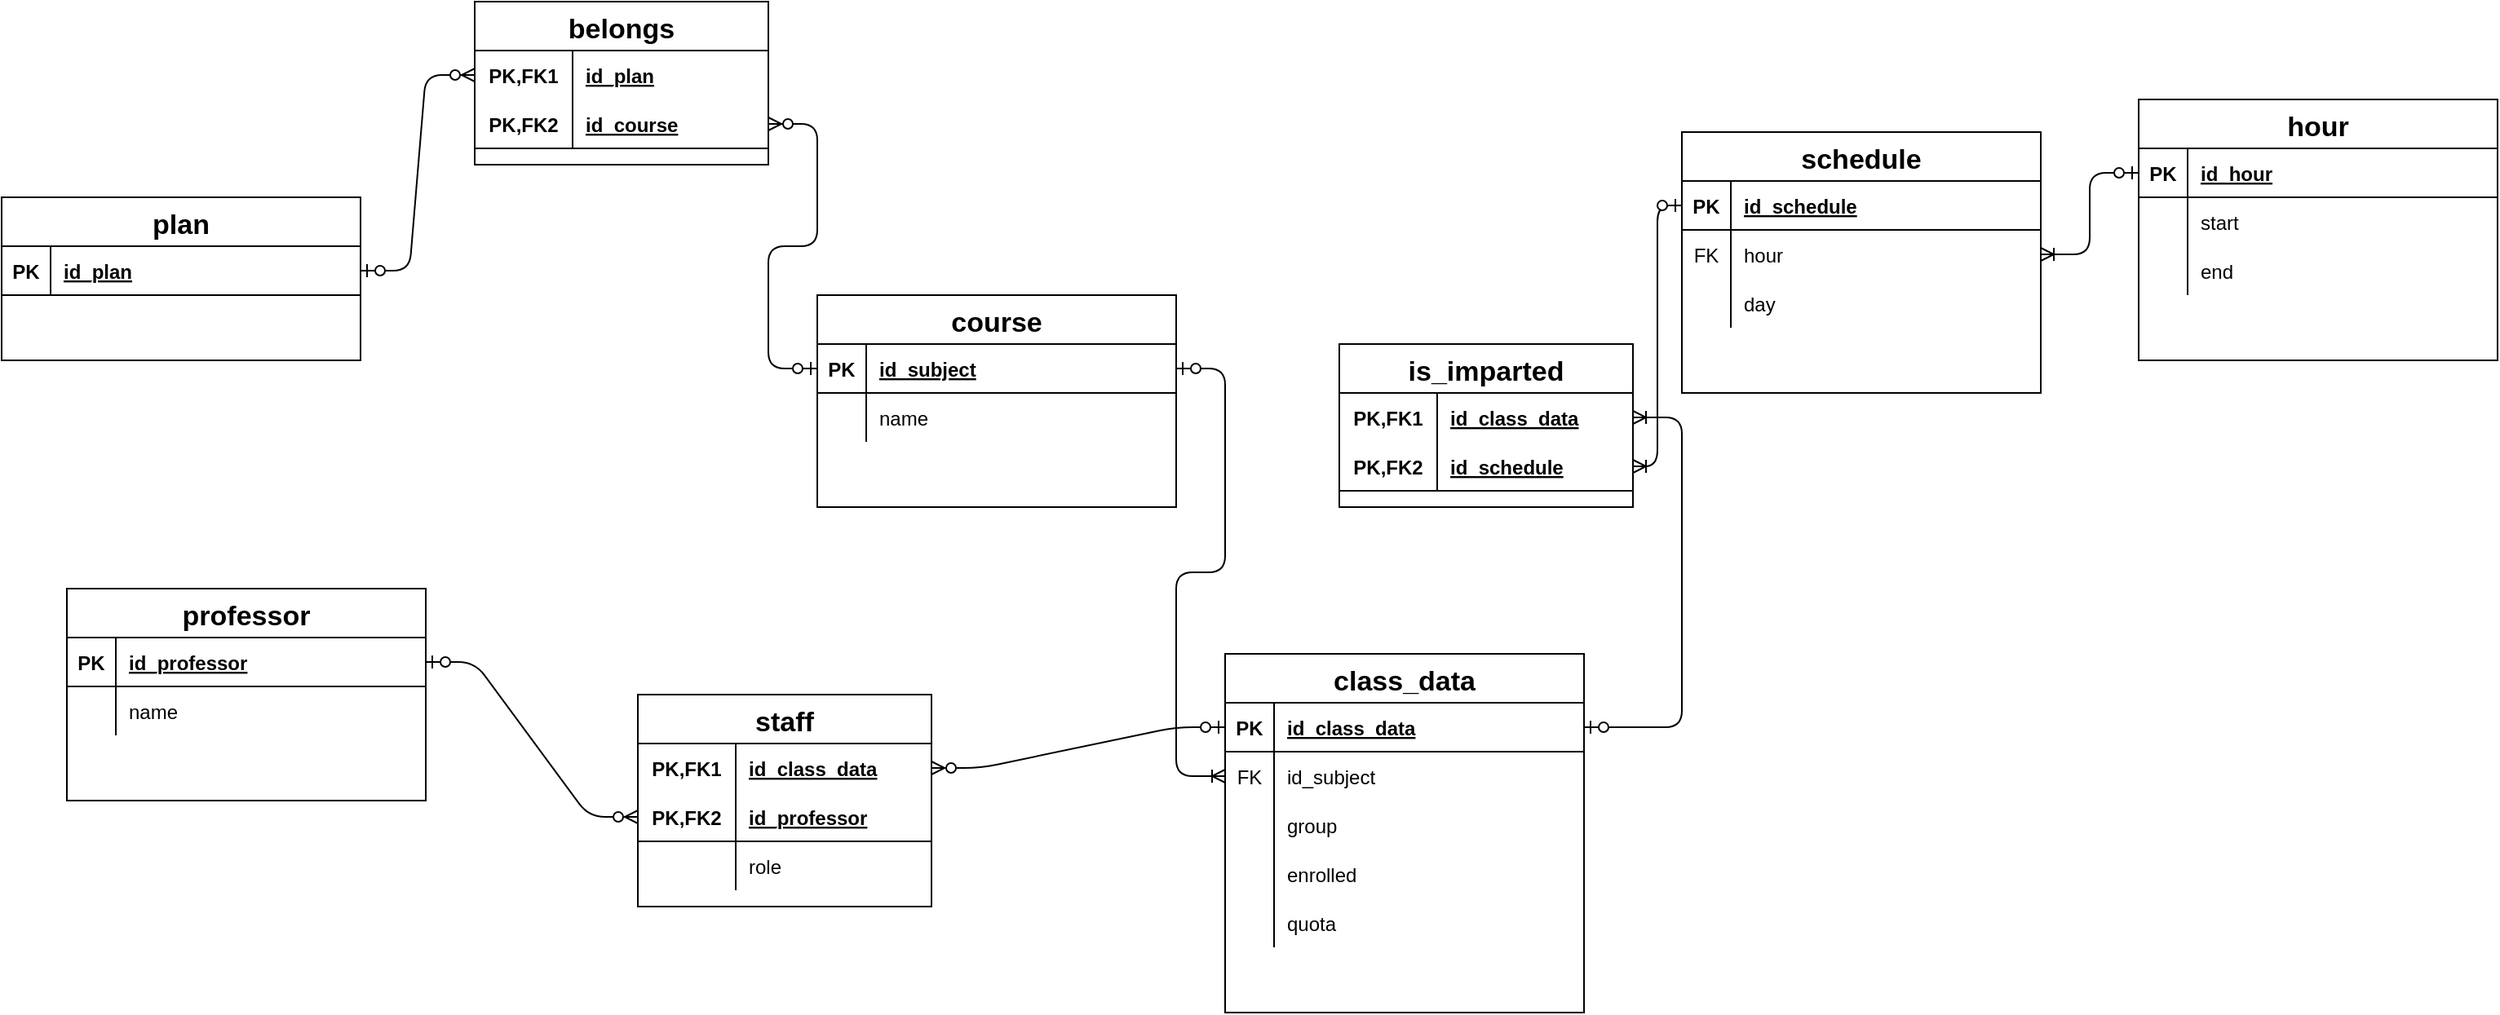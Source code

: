 <mxfile version="14.5.1" type="device"><diagram id="KQrfPrufz6iXpUXgomDA" name="Page-1"><mxGraphModel dx="2272" dy="816" grid="1" gridSize="10" guides="1" tooltips="1" connect="1" arrows="1" fold="1" page="1" pageScale="1" pageWidth="850" pageHeight="1100" math="0" shadow="0"><root><mxCell id="0"/><mxCell id="1" parent="0"/><mxCell id="6Uq6BWh8LrS-bYlfgoET-1" value="course" style="shape=table;startSize=30;container=1;collapsible=1;childLayout=tableLayout;fixedRows=1;rowLines=0;fontStyle=1;align=center;resizeLast=1;fontSize=17;" parent="1" vertex="1"><mxGeometry x="155" y="305" width="220" height="130" as="geometry"/></mxCell><mxCell id="6Uq6BWh8LrS-bYlfgoET-2" value="" style="shape=partialRectangle;collapsible=0;dropTarget=0;pointerEvents=0;fillColor=none;top=0;left=0;bottom=1;right=0;points=[[0,0.5],[1,0.5]];portConstraint=eastwest;" parent="6Uq6BWh8LrS-bYlfgoET-1" vertex="1"><mxGeometry y="30" width="220" height="30" as="geometry"/></mxCell><mxCell id="6Uq6BWh8LrS-bYlfgoET-3" value="PK" style="shape=partialRectangle;connectable=0;fillColor=none;top=0;left=0;bottom=0;right=0;fontStyle=1;overflow=hidden;" parent="6Uq6BWh8LrS-bYlfgoET-2" vertex="1"><mxGeometry width="30" height="30" as="geometry"/></mxCell><mxCell id="6Uq6BWh8LrS-bYlfgoET-4" value="id_subject" style="shape=partialRectangle;connectable=0;fillColor=none;top=0;left=0;bottom=0;right=0;align=left;spacingLeft=6;fontStyle=5;overflow=hidden;" parent="6Uq6BWh8LrS-bYlfgoET-2" vertex="1"><mxGeometry x="30" width="190" height="30" as="geometry"/></mxCell><mxCell id="6Uq6BWh8LrS-bYlfgoET-5" value="" style="shape=partialRectangle;collapsible=0;dropTarget=0;pointerEvents=0;fillColor=none;top=0;left=0;bottom=0;right=0;points=[[0,0.5],[1,0.5]];portConstraint=eastwest;" parent="6Uq6BWh8LrS-bYlfgoET-1" vertex="1"><mxGeometry y="60" width="220" height="30" as="geometry"/></mxCell><mxCell id="6Uq6BWh8LrS-bYlfgoET-6" value="" style="shape=partialRectangle;connectable=0;fillColor=none;top=0;left=0;bottom=0;right=0;editable=1;overflow=hidden;" parent="6Uq6BWh8LrS-bYlfgoET-5" vertex="1"><mxGeometry width="30" height="30" as="geometry"/></mxCell><mxCell id="6Uq6BWh8LrS-bYlfgoET-7" value="name" style="shape=partialRectangle;connectable=0;fillColor=none;top=0;left=0;bottom=0;right=0;align=left;spacingLeft=6;overflow=hidden;" parent="6Uq6BWh8LrS-bYlfgoET-5" vertex="1"><mxGeometry x="30" width="190" height="30" as="geometry"/></mxCell><mxCell id="6Uq6BWh8LrS-bYlfgoET-14" value="plan" style="shape=table;startSize=30;container=1;collapsible=1;childLayout=tableLayout;fixedRows=1;rowLines=0;fontStyle=1;align=center;resizeLast=1;fontSize=17;" parent="1" vertex="1"><mxGeometry x="-345" y="245" width="220" height="100" as="geometry"/></mxCell><mxCell id="6Uq6BWh8LrS-bYlfgoET-15" value="" style="shape=partialRectangle;collapsible=0;dropTarget=0;pointerEvents=0;fillColor=none;top=0;left=0;bottom=1;right=0;points=[[0,0.5],[1,0.5]];portConstraint=eastwest;" parent="6Uq6BWh8LrS-bYlfgoET-14" vertex="1"><mxGeometry y="30" width="220" height="30" as="geometry"/></mxCell><mxCell id="6Uq6BWh8LrS-bYlfgoET-16" value="PK" style="shape=partialRectangle;connectable=0;fillColor=none;top=0;left=0;bottom=0;right=0;fontStyle=1;overflow=hidden;" parent="6Uq6BWh8LrS-bYlfgoET-15" vertex="1"><mxGeometry width="30" height="30" as="geometry"/></mxCell><mxCell id="6Uq6BWh8LrS-bYlfgoET-17" value="id_plan" style="shape=partialRectangle;connectable=0;fillColor=none;top=0;left=0;bottom=0;right=0;align=left;spacingLeft=6;fontStyle=5;overflow=hidden;" parent="6Uq6BWh8LrS-bYlfgoET-15" vertex="1"><mxGeometry x="30" width="190" height="30" as="geometry"/></mxCell><mxCell id="6Uq6BWh8LrS-bYlfgoET-27" value="class_data" style="shape=table;startSize=30;container=1;collapsible=1;childLayout=tableLayout;fixedRows=1;rowLines=0;fontStyle=1;align=center;resizeLast=1;fontSize=17;" parent="1" vertex="1"><mxGeometry x="405" y="525" width="220" height="220" as="geometry"/></mxCell><mxCell id="6Uq6BWh8LrS-bYlfgoET-28" value="" style="shape=partialRectangle;collapsible=0;dropTarget=0;pointerEvents=0;fillColor=none;top=0;left=0;bottom=1;right=0;points=[[0,0.5],[1,0.5]];portConstraint=eastwest;" parent="6Uq6BWh8LrS-bYlfgoET-27" vertex="1"><mxGeometry y="30" width="220" height="30" as="geometry"/></mxCell><mxCell id="6Uq6BWh8LrS-bYlfgoET-29" value="PK" style="shape=partialRectangle;connectable=0;fillColor=none;top=0;left=0;bottom=0;right=0;fontStyle=1;overflow=hidden;" parent="6Uq6BWh8LrS-bYlfgoET-28" vertex="1"><mxGeometry width="30" height="30" as="geometry"/></mxCell><mxCell id="6Uq6BWh8LrS-bYlfgoET-30" value="id_class_data" style="shape=partialRectangle;connectable=0;fillColor=none;top=0;left=0;bottom=0;right=0;align=left;spacingLeft=6;fontStyle=5;overflow=hidden;" parent="6Uq6BWh8LrS-bYlfgoET-28" vertex="1"><mxGeometry x="30" width="190" height="30" as="geometry"/></mxCell><mxCell id="6Uq6BWh8LrS-bYlfgoET-31" value="" style="shape=partialRectangle;collapsible=0;dropTarget=0;pointerEvents=0;fillColor=none;top=0;left=0;bottom=0;right=0;points=[[0,0.5],[1,0.5]];portConstraint=eastwest;" parent="6Uq6BWh8LrS-bYlfgoET-27" vertex="1"><mxGeometry y="60" width="220" height="30" as="geometry"/></mxCell><mxCell id="6Uq6BWh8LrS-bYlfgoET-32" value="FK" style="shape=partialRectangle;connectable=0;fillColor=none;top=0;left=0;bottom=0;right=0;editable=1;overflow=hidden;" parent="6Uq6BWh8LrS-bYlfgoET-31" vertex="1"><mxGeometry width="30" height="30" as="geometry"/></mxCell><mxCell id="6Uq6BWh8LrS-bYlfgoET-33" value="id_subject" style="shape=partialRectangle;connectable=0;fillColor=none;top=0;left=0;bottom=0;right=0;align=left;spacingLeft=6;overflow=hidden;" parent="6Uq6BWh8LrS-bYlfgoET-31" vertex="1"><mxGeometry x="30" width="190" height="30" as="geometry"/></mxCell><mxCell id="6Uq6BWh8LrS-bYlfgoET-57" value="" style="shape=partialRectangle;collapsible=0;dropTarget=0;pointerEvents=0;fillColor=none;top=0;left=0;bottom=0;right=0;points=[[0,0.5],[1,0.5]];portConstraint=eastwest;" parent="6Uq6BWh8LrS-bYlfgoET-27" vertex="1"><mxGeometry y="90" width="220" height="30" as="geometry"/></mxCell><mxCell id="6Uq6BWh8LrS-bYlfgoET-58" value="" style="shape=partialRectangle;connectable=0;fillColor=none;top=0;left=0;bottom=0;right=0;editable=1;overflow=hidden;" parent="6Uq6BWh8LrS-bYlfgoET-57" vertex="1"><mxGeometry width="30" height="30" as="geometry"/></mxCell><mxCell id="6Uq6BWh8LrS-bYlfgoET-59" value="group" style="shape=partialRectangle;connectable=0;fillColor=none;top=0;left=0;bottom=0;right=0;align=left;spacingLeft=6;overflow=hidden;" parent="6Uq6BWh8LrS-bYlfgoET-57" vertex="1"><mxGeometry x="30" width="190" height="30" as="geometry"/></mxCell><mxCell id="6Uq6BWh8LrS-bYlfgoET-34" value="" style="shape=partialRectangle;collapsible=0;dropTarget=0;pointerEvents=0;fillColor=none;top=0;left=0;bottom=0;right=0;points=[[0,0.5],[1,0.5]];portConstraint=eastwest;" parent="6Uq6BWh8LrS-bYlfgoET-27" vertex="1"><mxGeometry y="120" width="220" height="30" as="geometry"/></mxCell><mxCell id="6Uq6BWh8LrS-bYlfgoET-35" value="" style="shape=partialRectangle;connectable=0;fillColor=none;top=0;left=0;bottom=0;right=0;editable=1;overflow=hidden;" parent="6Uq6BWh8LrS-bYlfgoET-34" vertex="1"><mxGeometry width="30" height="30" as="geometry"/></mxCell><mxCell id="6Uq6BWh8LrS-bYlfgoET-36" value="enrolled" style="shape=partialRectangle;connectable=0;fillColor=none;top=0;left=0;bottom=0;right=0;align=left;spacingLeft=6;overflow=hidden;" parent="6Uq6BWh8LrS-bYlfgoET-34" vertex="1"><mxGeometry x="30" width="190" height="30" as="geometry"/></mxCell><mxCell id="6Uq6BWh8LrS-bYlfgoET-37" value="" style="shape=partialRectangle;collapsible=0;dropTarget=0;pointerEvents=0;fillColor=none;top=0;left=0;bottom=0;right=0;points=[[0,0.5],[1,0.5]];portConstraint=eastwest;" parent="6Uq6BWh8LrS-bYlfgoET-27" vertex="1"><mxGeometry y="150" width="220" height="30" as="geometry"/></mxCell><mxCell id="6Uq6BWh8LrS-bYlfgoET-38" value="" style="shape=partialRectangle;connectable=0;fillColor=none;top=0;left=0;bottom=0;right=0;editable=1;overflow=hidden;" parent="6Uq6BWh8LrS-bYlfgoET-37" vertex="1"><mxGeometry width="30" height="30" as="geometry"/></mxCell><mxCell id="6Uq6BWh8LrS-bYlfgoET-39" value="quota" style="shape=partialRectangle;connectable=0;fillColor=none;top=0;left=0;bottom=0;right=0;align=left;spacingLeft=6;overflow=hidden;" parent="6Uq6BWh8LrS-bYlfgoET-37" vertex="1"><mxGeometry x="30" width="190" height="30" as="geometry"/></mxCell><mxCell id="6Uq6BWh8LrS-bYlfgoET-40" value="belongs" style="shape=table;startSize=30;container=1;collapsible=1;childLayout=tableLayout;fixedRows=1;rowLines=0;fontStyle=1;align=center;resizeLast=1;fontSize=17;" parent="1" vertex="1"><mxGeometry x="-55" y="125" width="180" height="100" as="geometry"/></mxCell><mxCell id="6Uq6BWh8LrS-bYlfgoET-41" value="" style="shape=partialRectangle;collapsible=0;dropTarget=0;pointerEvents=0;fillColor=none;top=0;left=0;bottom=0;right=0;points=[[0,0.5],[1,0.5]];portConstraint=eastwest;" parent="6Uq6BWh8LrS-bYlfgoET-40" vertex="1"><mxGeometry y="30" width="180" height="30" as="geometry"/></mxCell><mxCell id="6Uq6BWh8LrS-bYlfgoET-42" value="PK,FK1" style="shape=partialRectangle;connectable=0;fillColor=none;top=0;left=0;bottom=0;right=0;fontStyle=1;overflow=hidden;" parent="6Uq6BWh8LrS-bYlfgoET-41" vertex="1"><mxGeometry width="60" height="30" as="geometry"/></mxCell><mxCell id="6Uq6BWh8LrS-bYlfgoET-43" value="id_plan" style="shape=partialRectangle;connectable=0;fillColor=none;top=0;left=0;bottom=0;right=0;align=left;spacingLeft=6;fontStyle=5;overflow=hidden;" parent="6Uq6BWh8LrS-bYlfgoET-41" vertex="1"><mxGeometry x="60" width="120" height="30" as="geometry"/></mxCell><mxCell id="6Uq6BWh8LrS-bYlfgoET-44" value="" style="shape=partialRectangle;collapsible=0;dropTarget=0;pointerEvents=0;fillColor=none;top=0;left=0;bottom=1;right=0;points=[[0,0.5],[1,0.5]];portConstraint=eastwest;" parent="6Uq6BWh8LrS-bYlfgoET-40" vertex="1"><mxGeometry y="60" width="180" height="30" as="geometry"/></mxCell><mxCell id="6Uq6BWh8LrS-bYlfgoET-45" value="PK,FK2" style="shape=partialRectangle;connectable=0;fillColor=none;top=0;left=0;bottom=0;right=0;fontStyle=1;overflow=hidden;" parent="6Uq6BWh8LrS-bYlfgoET-44" vertex="1"><mxGeometry width="60" height="30" as="geometry"/></mxCell><mxCell id="6Uq6BWh8LrS-bYlfgoET-46" value="id_course" style="shape=partialRectangle;connectable=0;fillColor=none;top=0;left=0;bottom=0;right=0;align=left;spacingLeft=6;fontStyle=5;overflow=hidden;" parent="6Uq6BWh8LrS-bYlfgoET-44" vertex="1"><mxGeometry x="60" width="120" height="30" as="geometry"/></mxCell><mxCell id="6Uq6BWh8LrS-bYlfgoET-54" value="" style="edgeStyle=entityRelationEdgeStyle;fontSize=12;html=1;endArrow=ERzeroToMany;startArrow=ERzeroToOne;exitX=0;exitY=0.5;exitDx=0;exitDy=0;entryX=1;entryY=0.5;entryDx=0;entryDy=0;" parent="1" source="6Uq6BWh8LrS-bYlfgoET-2" target="6Uq6BWh8LrS-bYlfgoET-44" edge="1"><mxGeometry width="100" height="100" relative="1" as="geometry"><mxPoint x="395" y="535" as="sourcePoint"/><mxPoint x="495" y="435" as="targetPoint"/></mxGeometry></mxCell><mxCell id="6Uq6BWh8LrS-bYlfgoET-56" value="" style="edgeStyle=entityRelationEdgeStyle;fontSize=12;html=1;endArrow=ERzeroToMany;startArrow=ERzeroToOne;exitX=1;exitY=0.5;exitDx=0;exitDy=0;entryX=0;entryY=0.5;entryDx=0;entryDy=0;" parent="1" source="6Uq6BWh8LrS-bYlfgoET-15" target="6Uq6BWh8LrS-bYlfgoET-41" edge="1"><mxGeometry width="100" height="100" relative="1" as="geometry"><mxPoint x="-35" y="440" as="sourcePoint"/><mxPoint x="-125" y="540" as="targetPoint"/></mxGeometry></mxCell><mxCell id="6Uq6BWh8LrS-bYlfgoET-60" value="" style="edgeStyle=entityRelationEdgeStyle;fontSize=12;html=1;endArrow=ERoneToMany;startArrow=ERzeroToOne;exitX=1;exitY=0.5;exitDx=0;exitDy=0;entryX=0;entryY=0.5;entryDx=0;entryDy=0;" parent="1" source="6Uq6BWh8LrS-bYlfgoET-2" target="6Uq6BWh8LrS-bYlfgoET-31" edge="1"><mxGeometry width="100" height="100" relative="1" as="geometry"><mxPoint x="225" y="535" as="sourcePoint"/><mxPoint x="325" y="435" as="targetPoint"/></mxGeometry></mxCell><mxCell id="6Uq6BWh8LrS-bYlfgoET-61" value="professor" style="shape=table;startSize=30;container=1;collapsible=1;childLayout=tableLayout;fixedRows=1;rowLines=0;fontStyle=1;align=center;resizeLast=1;fontSize=17;" parent="1" vertex="1"><mxGeometry x="-305" y="485" width="220" height="130" as="geometry"/></mxCell><mxCell id="6Uq6BWh8LrS-bYlfgoET-62" value="" style="shape=partialRectangle;collapsible=0;dropTarget=0;pointerEvents=0;fillColor=none;top=0;left=0;bottom=1;right=0;points=[[0,0.5],[1,0.5]];portConstraint=eastwest;" parent="6Uq6BWh8LrS-bYlfgoET-61" vertex="1"><mxGeometry y="30" width="220" height="30" as="geometry"/></mxCell><mxCell id="6Uq6BWh8LrS-bYlfgoET-63" value="PK" style="shape=partialRectangle;connectable=0;fillColor=none;top=0;left=0;bottom=0;right=0;fontStyle=1;overflow=hidden;" parent="6Uq6BWh8LrS-bYlfgoET-62" vertex="1"><mxGeometry width="30" height="30" as="geometry"/></mxCell><mxCell id="6Uq6BWh8LrS-bYlfgoET-64" value="id_professor" style="shape=partialRectangle;connectable=0;fillColor=none;top=0;left=0;bottom=0;right=0;align=left;spacingLeft=6;fontStyle=5;overflow=hidden;" parent="6Uq6BWh8LrS-bYlfgoET-62" vertex="1"><mxGeometry x="30" width="190" height="30" as="geometry"/></mxCell><mxCell id="6Uq6BWh8LrS-bYlfgoET-65" value="" style="shape=partialRectangle;collapsible=0;dropTarget=0;pointerEvents=0;fillColor=none;top=0;left=0;bottom=0;right=0;points=[[0,0.5],[1,0.5]];portConstraint=eastwest;" parent="6Uq6BWh8LrS-bYlfgoET-61" vertex="1"><mxGeometry y="60" width="220" height="30" as="geometry"/></mxCell><mxCell id="6Uq6BWh8LrS-bYlfgoET-66" value="" style="shape=partialRectangle;connectable=0;fillColor=none;top=0;left=0;bottom=0;right=0;editable=1;overflow=hidden;" parent="6Uq6BWh8LrS-bYlfgoET-65" vertex="1"><mxGeometry width="30" height="30" as="geometry"/></mxCell><mxCell id="6Uq6BWh8LrS-bYlfgoET-67" value="name" style="shape=partialRectangle;connectable=0;fillColor=none;top=0;left=0;bottom=0;right=0;align=left;spacingLeft=6;overflow=hidden;" parent="6Uq6BWh8LrS-bYlfgoET-65" vertex="1"><mxGeometry x="30" width="190" height="30" as="geometry"/></mxCell><mxCell id="6Uq6BWh8LrS-bYlfgoET-75" value="staff" style="shape=table;startSize=30;container=1;collapsible=1;childLayout=tableLayout;fixedRows=1;rowLines=0;fontStyle=1;align=center;resizeLast=1;fontSize=17;" parent="1" vertex="1"><mxGeometry x="45" y="550" width="180" height="130" as="geometry"/></mxCell><mxCell id="6Uq6BWh8LrS-bYlfgoET-76" value="" style="shape=partialRectangle;collapsible=0;dropTarget=0;pointerEvents=0;fillColor=none;top=0;left=0;bottom=0;right=0;points=[[0,0.5],[1,0.5]];portConstraint=eastwest;" parent="6Uq6BWh8LrS-bYlfgoET-75" vertex="1"><mxGeometry y="30" width="180" height="30" as="geometry"/></mxCell><mxCell id="6Uq6BWh8LrS-bYlfgoET-77" value="PK,FK1" style="shape=partialRectangle;connectable=0;fillColor=none;top=0;left=0;bottom=0;right=0;fontStyle=1;overflow=hidden;" parent="6Uq6BWh8LrS-bYlfgoET-76" vertex="1"><mxGeometry width="60" height="30" as="geometry"/></mxCell><mxCell id="6Uq6BWh8LrS-bYlfgoET-78" value="id_class_data" style="shape=partialRectangle;connectable=0;fillColor=none;top=0;left=0;bottom=0;right=0;align=left;spacingLeft=6;fontStyle=5;overflow=hidden;" parent="6Uq6BWh8LrS-bYlfgoET-76" vertex="1"><mxGeometry x="60" width="120" height="30" as="geometry"/></mxCell><mxCell id="6Uq6BWh8LrS-bYlfgoET-79" value="" style="shape=partialRectangle;collapsible=0;dropTarget=0;pointerEvents=0;fillColor=none;top=0;left=0;bottom=1;right=0;points=[[0,0.5],[1,0.5]];portConstraint=eastwest;" parent="6Uq6BWh8LrS-bYlfgoET-75" vertex="1"><mxGeometry y="60" width="180" height="30" as="geometry"/></mxCell><mxCell id="6Uq6BWh8LrS-bYlfgoET-80" value="PK,FK2" style="shape=partialRectangle;connectable=0;fillColor=none;top=0;left=0;bottom=0;right=0;fontStyle=1;overflow=hidden;" parent="6Uq6BWh8LrS-bYlfgoET-79" vertex="1"><mxGeometry width="60" height="30" as="geometry"/></mxCell><mxCell id="6Uq6BWh8LrS-bYlfgoET-81" value="id_professor" style="shape=partialRectangle;connectable=0;fillColor=none;top=0;left=0;bottom=0;right=0;align=left;spacingLeft=6;fontStyle=5;overflow=hidden;" parent="6Uq6BWh8LrS-bYlfgoET-79" vertex="1"><mxGeometry x="60" width="120" height="30" as="geometry"/></mxCell><mxCell id="6Uq6BWh8LrS-bYlfgoET-82" value="" style="shape=partialRectangle;collapsible=0;dropTarget=0;pointerEvents=0;fillColor=none;top=0;left=0;bottom=0;right=0;points=[[0,0.5],[1,0.5]];portConstraint=eastwest;" parent="6Uq6BWh8LrS-bYlfgoET-75" vertex="1"><mxGeometry y="90" width="180" height="30" as="geometry"/></mxCell><mxCell id="6Uq6BWh8LrS-bYlfgoET-83" value="" style="shape=partialRectangle;connectable=0;fillColor=none;top=0;left=0;bottom=0;right=0;editable=1;overflow=hidden;" parent="6Uq6BWh8LrS-bYlfgoET-82" vertex="1"><mxGeometry width="60" height="30" as="geometry"/></mxCell><mxCell id="6Uq6BWh8LrS-bYlfgoET-84" value="role" style="shape=partialRectangle;connectable=0;fillColor=none;top=0;left=0;bottom=0;right=0;align=left;spacingLeft=6;overflow=hidden;" parent="6Uq6BWh8LrS-bYlfgoET-82" vertex="1"><mxGeometry x="60" width="120" height="30" as="geometry"/></mxCell><mxCell id="6Uq6BWh8LrS-bYlfgoET-89" value="" style="edgeStyle=entityRelationEdgeStyle;fontSize=12;html=1;endArrow=ERzeroToMany;startArrow=ERzeroToOne;exitX=1;exitY=0.5;exitDx=0;exitDy=0;entryX=0;entryY=0.5;entryDx=0;entryDy=0;" parent="1" source="6Uq6BWh8LrS-bYlfgoET-62" target="6Uq6BWh8LrS-bYlfgoET-79" edge="1"><mxGeometry width="100" height="100" relative="1" as="geometry"><mxPoint x="-75" y="575" as="sourcePoint"/><mxPoint x="-105" y="425" as="targetPoint"/></mxGeometry></mxCell><mxCell id="6Uq6BWh8LrS-bYlfgoET-90" value="" style="edgeStyle=entityRelationEdgeStyle;fontSize=12;html=1;endArrow=ERzeroToMany;startArrow=ERzeroToOne;exitX=0;exitY=0.5;exitDx=0;exitDy=0;entryX=1;entryY=0.5;entryDx=0;entryDy=0;" parent="1" source="6Uq6BWh8LrS-bYlfgoET-28" target="6Uq6BWh8LrS-bYlfgoET-76" edge="1"><mxGeometry width="100" height="100" relative="1" as="geometry"><mxPoint x="225" y="735" as="sourcePoint"/><mxPoint x="355" y="695" as="targetPoint"/></mxGeometry></mxCell><mxCell id="6Uq6BWh8LrS-bYlfgoET-91" value="hour" style="shape=table;startSize=30;container=1;collapsible=1;childLayout=tableLayout;fixedRows=1;rowLines=0;fontStyle=1;align=center;resizeLast=1;fontSize=17;" parent="1" vertex="1"><mxGeometry x="965" y="185" width="220" height="160" as="geometry"/></mxCell><mxCell id="6Uq6BWh8LrS-bYlfgoET-92" value="" style="shape=partialRectangle;collapsible=0;dropTarget=0;pointerEvents=0;fillColor=none;top=0;left=0;bottom=1;right=0;points=[[0,0.5],[1,0.5]];portConstraint=eastwest;" parent="6Uq6BWh8LrS-bYlfgoET-91" vertex="1"><mxGeometry y="30" width="220" height="30" as="geometry"/></mxCell><mxCell id="6Uq6BWh8LrS-bYlfgoET-93" value="PK" style="shape=partialRectangle;connectable=0;fillColor=none;top=0;left=0;bottom=0;right=0;fontStyle=1;overflow=hidden;" parent="6Uq6BWh8LrS-bYlfgoET-92" vertex="1"><mxGeometry width="30" height="30" as="geometry"/></mxCell><mxCell id="6Uq6BWh8LrS-bYlfgoET-94" value="id_hour" style="shape=partialRectangle;connectable=0;fillColor=none;top=0;left=0;bottom=0;right=0;align=left;spacingLeft=6;fontStyle=5;overflow=hidden;" parent="6Uq6BWh8LrS-bYlfgoET-92" vertex="1"><mxGeometry x="30" width="190" height="30" as="geometry"/></mxCell><mxCell id="6Uq6BWh8LrS-bYlfgoET-95" value="" style="shape=partialRectangle;collapsible=0;dropTarget=0;pointerEvents=0;fillColor=none;top=0;left=0;bottom=0;right=0;points=[[0,0.5],[1,0.5]];portConstraint=eastwest;" parent="6Uq6BWh8LrS-bYlfgoET-91" vertex="1"><mxGeometry y="60" width="220" height="30" as="geometry"/></mxCell><mxCell id="6Uq6BWh8LrS-bYlfgoET-96" value="" style="shape=partialRectangle;connectable=0;fillColor=none;top=0;left=0;bottom=0;right=0;editable=1;overflow=hidden;" parent="6Uq6BWh8LrS-bYlfgoET-95" vertex="1"><mxGeometry width="30" height="30" as="geometry"/></mxCell><mxCell id="6Uq6BWh8LrS-bYlfgoET-97" value="start" style="shape=partialRectangle;connectable=0;fillColor=none;top=0;left=0;bottom=0;right=0;align=left;spacingLeft=6;overflow=hidden;" parent="6Uq6BWh8LrS-bYlfgoET-95" vertex="1"><mxGeometry x="30" width="190" height="30" as="geometry"/></mxCell><mxCell id="6Uq6BWh8LrS-bYlfgoET-98" value="" style="shape=partialRectangle;collapsible=0;dropTarget=0;pointerEvents=0;fillColor=none;top=0;left=0;bottom=0;right=0;points=[[0,0.5],[1,0.5]];portConstraint=eastwest;" parent="6Uq6BWh8LrS-bYlfgoET-91" vertex="1"><mxGeometry y="90" width="220" height="30" as="geometry"/></mxCell><mxCell id="6Uq6BWh8LrS-bYlfgoET-99" value="" style="shape=partialRectangle;connectable=0;fillColor=none;top=0;left=0;bottom=0;right=0;editable=1;overflow=hidden;" parent="6Uq6BWh8LrS-bYlfgoET-98" vertex="1"><mxGeometry width="30" height="30" as="geometry"/></mxCell><mxCell id="6Uq6BWh8LrS-bYlfgoET-100" value="end" style="shape=partialRectangle;connectable=0;fillColor=none;top=0;left=0;bottom=0;right=0;align=left;spacingLeft=6;overflow=hidden;" parent="6Uq6BWh8LrS-bYlfgoET-98" vertex="1"><mxGeometry x="30" width="190" height="30" as="geometry"/></mxCell><mxCell id="6Uq6BWh8LrS-bYlfgoET-101" value="schedule" style="shape=table;startSize=30;container=1;collapsible=1;childLayout=tableLayout;fixedRows=1;rowLines=0;fontStyle=1;align=center;resizeLast=1;fontSize=17;" parent="1" vertex="1"><mxGeometry x="685" y="205" width="220" height="160" as="geometry"/></mxCell><mxCell id="6Uq6BWh8LrS-bYlfgoET-102" value="" style="shape=partialRectangle;collapsible=0;dropTarget=0;pointerEvents=0;fillColor=none;top=0;left=0;bottom=1;right=0;points=[[0,0.5],[1,0.5]];portConstraint=eastwest;" parent="6Uq6BWh8LrS-bYlfgoET-101" vertex="1"><mxGeometry y="30" width="220" height="30" as="geometry"/></mxCell><mxCell id="6Uq6BWh8LrS-bYlfgoET-103" value="PK" style="shape=partialRectangle;connectable=0;fillColor=none;top=0;left=0;bottom=0;right=0;fontStyle=1;overflow=hidden;" parent="6Uq6BWh8LrS-bYlfgoET-102" vertex="1"><mxGeometry width="30" height="30" as="geometry"/></mxCell><mxCell id="6Uq6BWh8LrS-bYlfgoET-104" value="id_schedule" style="shape=partialRectangle;connectable=0;fillColor=none;top=0;left=0;bottom=0;right=0;align=left;spacingLeft=6;fontStyle=5;overflow=hidden;" parent="6Uq6BWh8LrS-bYlfgoET-102" vertex="1"><mxGeometry x="30" width="190" height="30" as="geometry"/></mxCell><mxCell id="6Uq6BWh8LrS-bYlfgoET-105" value="" style="shape=partialRectangle;collapsible=0;dropTarget=0;pointerEvents=0;fillColor=none;top=0;left=0;bottom=0;right=0;points=[[0,0.5],[1,0.5]];portConstraint=eastwest;" parent="6Uq6BWh8LrS-bYlfgoET-101" vertex="1"><mxGeometry y="60" width="220" height="30" as="geometry"/></mxCell><mxCell id="6Uq6BWh8LrS-bYlfgoET-106" value="FK" style="shape=partialRectangle;connectable=0;fillColor=none;top=0;left=0;bottom=0;right=0;editable=1;overflow=hidden;" parent="6Uq6BWh8LrS-bYlfgoET-105" vertex="1"><mxGeometry width="30" height="30" as="geometry"/></mxCell><mxCell id="6Uq6BWh8LrS-bYlfgoET-107" value="hour" style="shape=partialRectangle;connectable=0;fillColor=none;top=0;left=0;bottom=0;right=0;align=left;spacingLeft=6;overflow=hidden;" parent="6Uq6BWh8LrS-bYlfgoET-105" vertex="1"><mxGeometry x="30" width="190" height="30" as="geometry"/></mxCell><mxCell id="6Uq6BWh8LrS-bYlfgoET-108" value="" style="shape=partialRectangle;collapsible=0;dropTarget=0;pointerEvents=0;fillColor=none;top=0;left=0;bottom=0;right=0;points=[[0,0.5],[1,0.5]];portConstraint=eastwest;" parent="6Uq6BWh8LrS-bYlfgoET-101" vertex="1"><mxGeometry y="90" width="220" height="30" as="geometry"/></mxCell><mxCell id="6Uq6BWh8LrS-bYlfgoET-109" value="" style="shape=partialRectangle;connectable=0;fillColor=none;top=0;left=0;bottom=0;right=0;editable=1;overflow=hidden;" parent="6Uq6BWh8LrS-bYlfgoET-108" vertex="1"><mxGeometry width="30" height="30" as="geometry"/></mxCell><mxCell id="6Uq6BWh8LrS-bYlfgoET-110" value="day" style="shape=partialRectangle;connectable=0;fillColor=none;top=0;left=0;bottom=0;right=0;align=left;spacingLeft=6;overflow=hidden;" parent="6Uq6BWh8LrS-bYlfgoET-108" vertex="1"><mxGeometry x="30" width="190" height="30" as="geometry"/></mxCell><mxCell id="6Uq6BWh8LrS-bYlfgoET-112" value="" style="edgeStyle=entityRelationEdgeStyle;fontSize=12;html=1;endArrow=ERoneToMany;startArrow=ERzeroToOne;exitX=0;exitY=0.5;exitDx=0;exitDy=0;" parent="1" source="6Uq6BWh8LrS-bYlfgoET-92" target="6Uq6BWh8LrS-bYlfgoET-105" edge="1"><mxGeometry width="100" height="100" relative="1" as="geometry"><mxPoint x="625" y="70" as="sourcePoint"/><mxPoint x="675" y="280" as="targetPoint"/></mxGeometry></mxCell><mxCell id="6Uq6BWh8LrS-bYlfgoET-123" value="is_imparted" style="shape=table;startSize=30;container=1;collapsible=1;childLayout=tableLayout;fixedRows=1;rowLines=0;fontStyle=1;align=center;resizeLast=1;fontSize=17;" parent="1" vertex="1"><mxGeometry x="475" y="335" width="180" height="100" as="geometry"/></mxCell><mxCell id="6Uq6BWh8LrS-bYlfgoET-124" value="" style="shape=partialRectangle;collapsible=0;dropTarget=0;pointerEvents=0;fillColor=none;top=0;left=0;bottom=0;right=0;points=[[0,0.5],[1,0.5]];portConstraint=eastwest;" parent="6Uq6BWh8LrS-bYlfgoET-123" vertex="1"><mxGeometry y="30" width="180" height="30" as="geometry"/></mxCell><mxCell id="6Uq6BWh8LrS-bYlfgoET-125" value="PK,FK1" style="shape=partialRectangle;connectable=0;fillColor=none;top=0;left=0;bottom=0;right=0;fontStyle=1;overflow=hidden;" parent="6Uq6BWh8LrS-bYlfgoET-124" vertex="1"><mxGeometry width="60" height="30" as="geometry"/></mxCell><mxCell id="6Uq6BWh8LrS-bYlfgoET-126" value="id_class_data" style="shape=partialRectangle;connectable=0;fillColor=none;top=0;left=0;bottom=0;right=0;align=left;spacingLeft=6;fontStyle=5;overflow=hidden;" parent="6Uq6BWh8LrS-bYlfgoET-124" vertex="1"><mxGeometry x="60" width="120" height="30" as="geometry"/></mxCell><mxCell id="6Uq6BWh8LrS-bYlfgoET-127" value="" style="shape=partialRectangle;collapsible=0;dropTarget=0;pointerEvents=0;fillColor=none;top=0;left=0;bottom=1;right=0;points=[[0,0.5],[1,0.5]];portConstraint=eastwest;" parent="6Uq6BWh8LrS-bYlfgoET-123" vertex="1"><mxGeometry y="60" width="180" height="30" as="geometry"/></mxCell><mxCell id="6Uq6BWh8LrS-bYlfgoET-128" value="PK,FK2" style="shape=partialRectangle;connectable=0;fillColor=none;top=0;left=0;bottom=0;right=0;fontStyle=1;overflow=hidden;" parent="6Uq6BWh8LrS-bYlfgoET-127" vertex="1"><mxGeometry width="60" height="30" as="geometry"/></mxCell><mxCell id="6Uq6BWh8LrS-bYlfgoET-129" value="id_schedule" style="shape=partialRectangle;connectable=0;fillColor=none;top=0;left=0;bottom=0;right=0;align=left;spacingLeft=6;fontStyle=5;overflow=hidden;" parent="6Uq6BWh8LrS-bYlfgoET-127" vertex="1"><mxGeometry x="60" width="120" height="30" as="geometry"/></mxCell><mxCell id="6Uq6BWh8LrS-bYlfgoET-134" value="" style="edgeStyle=elbowEdgeStyle;fontSize=12;html=1;endArrow=ERoneToMany;startArrow=ERzeroToOne;exitX=0;exitY=0.5;exitDx=0;exitDy=0;entryX=1;entryY=0.5;entryDx=0;entryDy=0;" parent="1" source="6Uq6BWh8LrS-bYlfgoET-102" target="6Uq6BWh8LrS-bYlfgoET-127" edge="1"><mxGeometry width="100" height="100" relative="1" as="geometry"><mxPoint x="1045" y="515" as="sourcePoint"/><mxPoint x="965" y="625" as="targetPoint"/></mxGeometry></mxCell><mxCell id="6Uq6BWh8LrS-bYlfgoET-135" value="" style="edgeStyle=elbowEdgeStyle;fontSize=12;html=1;endArrow=ERoneToMany;startArrow=ERzeroToOne;exitX=1;exitY=0.5;exitDx=0;exitDy=0;entryX=1;entryY=0.5;entryDx=0;entryDy=0;" parent="1" source="6Uq6BWh8LrS-bYlfgoET-28" target="6Uq6BWh8LrS-bYlfgoET-124" edge="1"><mxGeometry width="100" height="100" relative="1" as="geometry"><mxPoint x="725" y="545" as="sourcePoint"/><mxPoint x="695" y="705" as="targetPoint"/><Array as="points"><mxPoint x="685" y="465"/></Array></mxGeometry></mxCell></root></mxGraphModel></diagram></mxfile>